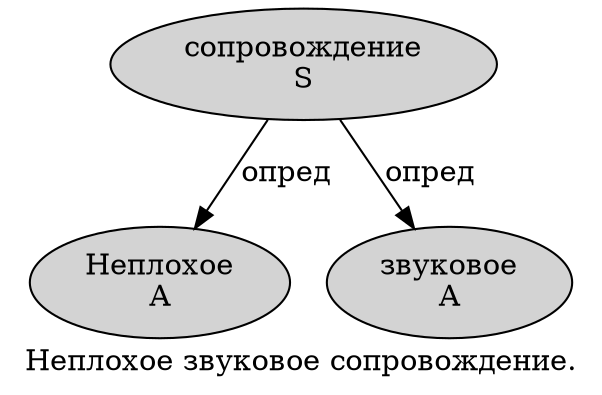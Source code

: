 digraph SENTENCE_3111 {
	graph [label="Неплохое звуковое сопровождение."]
	node [style=filled]
		0 [label="Неплохое
A" color="" fillcolor=lightgray penwidth=1 shape=ellipse]
		1 [label="звуковое
A" color="" fillcolor=lightgray penwidth=1 shape=ellipse]
		2 [label="сопровождение
S" color="" fillcolor=lightgray penwidth=1 shape=ellipse]
			2 -> 0 [label="опред"]
			2 -> 1 [label="опред"]
}